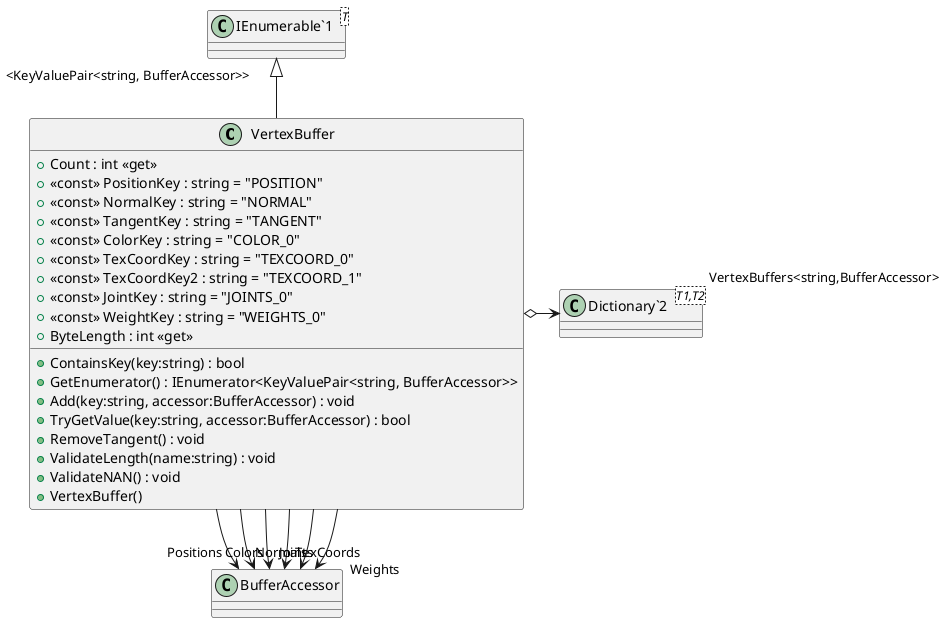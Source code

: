 @startuml
class VertexBuffer {
    + ContainsKey(key:string) : bool
    + GetEnumerator() : IEnumerator<KeyValuePair<string, BufferAccessor>>
    + Add(key:string, accessor:BufferAccessor) : void
    + TryGetValue(key:string, accessor:BufferAccessor) : bool
    + Count : int <<get>>
    + <<const>> PositionKey : string = "POSITION"
    + <<const>> NormalKey : string = "NORMAL"
    + <<const>> TangentKey : string = "TANGENT"
    + <<const>> ColorKey : string = "COLOR_0"
    + <<const>> TexCoordKey : string = "TEXCOORD_0"
    + <<const>> TexCoordKey2 : string = "TEXCOORD_1"
    + <<const>> JointKey : string = "JOINTS_0"
    + <<const>> WeightKey : string = "WEIGHTS_0"
    + RemoveTangent() : void
    + ByteLength : int <<get>>
    + ValidateLength(name:string) : void
    + ValidateNAN() : void
    + VertexBuffer()
}
class "IEnumerable`1"<T> {
}
class "Dictionary`2"<T1,T2> {
}
"IEnumerable`1" "<KeyValuePair<string, BufferAccessor>>" <|-- VertexBuffer
VertexBuffer o-> "VertexBuffers<string,BufferAccessor>" "Dictionary`2"
VertexBuffer --> "Positions" BufferAccessor
VertexBuffer --> "Normals" BufferAccessor
VertexBuffer --> "Colors" BufferAccessor
VertexBuffer --> "TexCoords" BufferAccessor
VertexBuffer --> "Joints" BufferAccessor
VertexBuffer --> "Weights" BufferAccessor
@enduml
